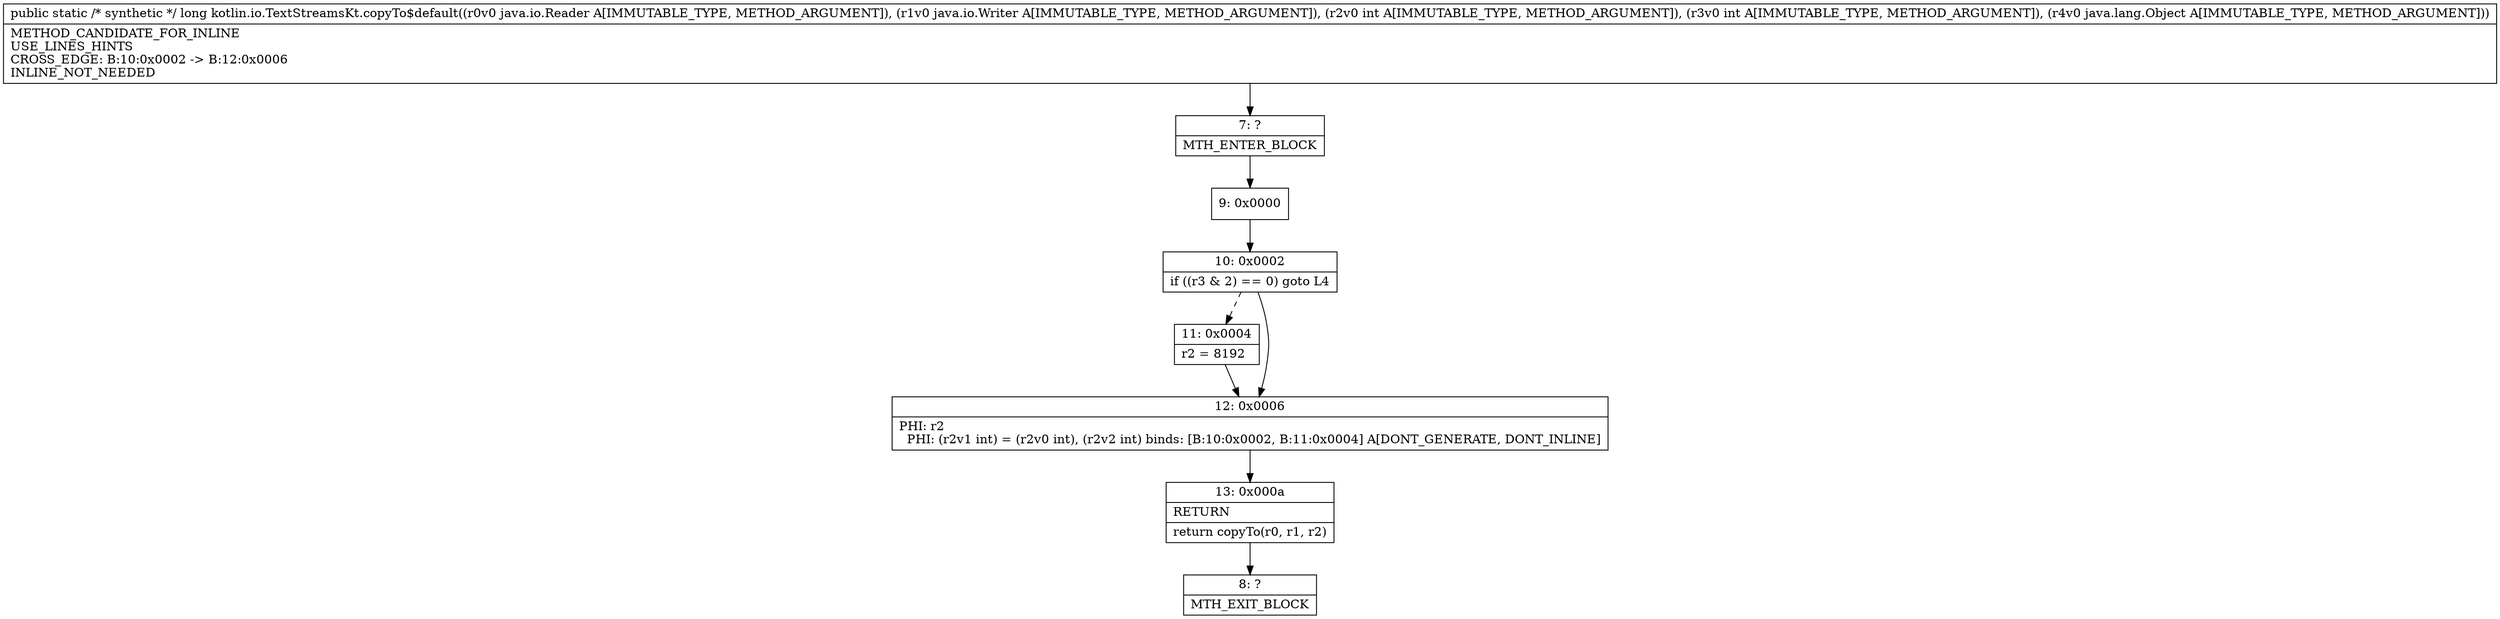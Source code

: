 digraph "CFG forkotlin.io.TextStreamsKt.copyTo$default(Ljava\/io\/Reader;Ljava\/io\/Writer;IILjava\/lang\/Object;)J" {
Node_7 [shape=record,label="{7\:\ ?|MTH_ENTER_BLOCK\l}"];
Node_9 [shape=record,label="{9\:\ 0x0000}"];
Node_10 [shape=record,label="{10\:\ 0x0002|if ((r3 & 2) == 0) goto L4\l}"];
Node_11 [shape=record,label="{11\:\ 0x0004|r2 = 8192\l}"];
Node_12 [shape=record,label="{12\:\ 0x0006|PHI: r2 \l  PHI: (r2v1 int) = (r2v0 int), (r2v2 int) binds: [B:10:0x0002, B:11:0x0004] A[DONT_GENERATE, DONT_INLINE]\l}"];
Node_13 [shape=record,label="{13\:\ 0x000a|RETURN\l|return copyTo(r0, r1, r2)\l}"];
Node_8 [shape=record,label="{8\:\ ?|MTH_EXIT_BLOCK\l}"];
MethodNode[shape=record,label="{public static \/* synthetic *\/ long kotlin.io.TextStreamsKt.copyTo$default((r0v0 java.io.Reader A[IMMUTABLE_TYPE, METHOD_ARGUMENT]), (r1v0 java.io.Writer A[IMMUTABLE_TYPE, METHOD_ARGUMENT]), (r2v0 int A[IMMUTABLE_TYPE, METHOD_ARGUMENT]), (r3v0 int A[IMMUTABLE_TYPE, METHOD_ARGUMENT]), (r4v0 java.lang.Object A[IMMUTABLE_TYPE, METHOD_ARGUMENT]))  | METHOD_CANDIDATE_FOR_INLINE\lUSE_LINES_HINTS\lCROSS_EDGE: B:10:0x0002 \-\> B:12:0x0006\lINLINE_NOT_NEEDED\l}"];
MethodNode -> Node_7;Node_7 -> Node_9;
Node_9 -> Node_10;
Node_10 -> Node_11[style=dashed];
Node_10 -> Node_12;
Node_11 -> Node_12;
Node_12 -> Node_13;
Node_13 -> Node_8;
}

